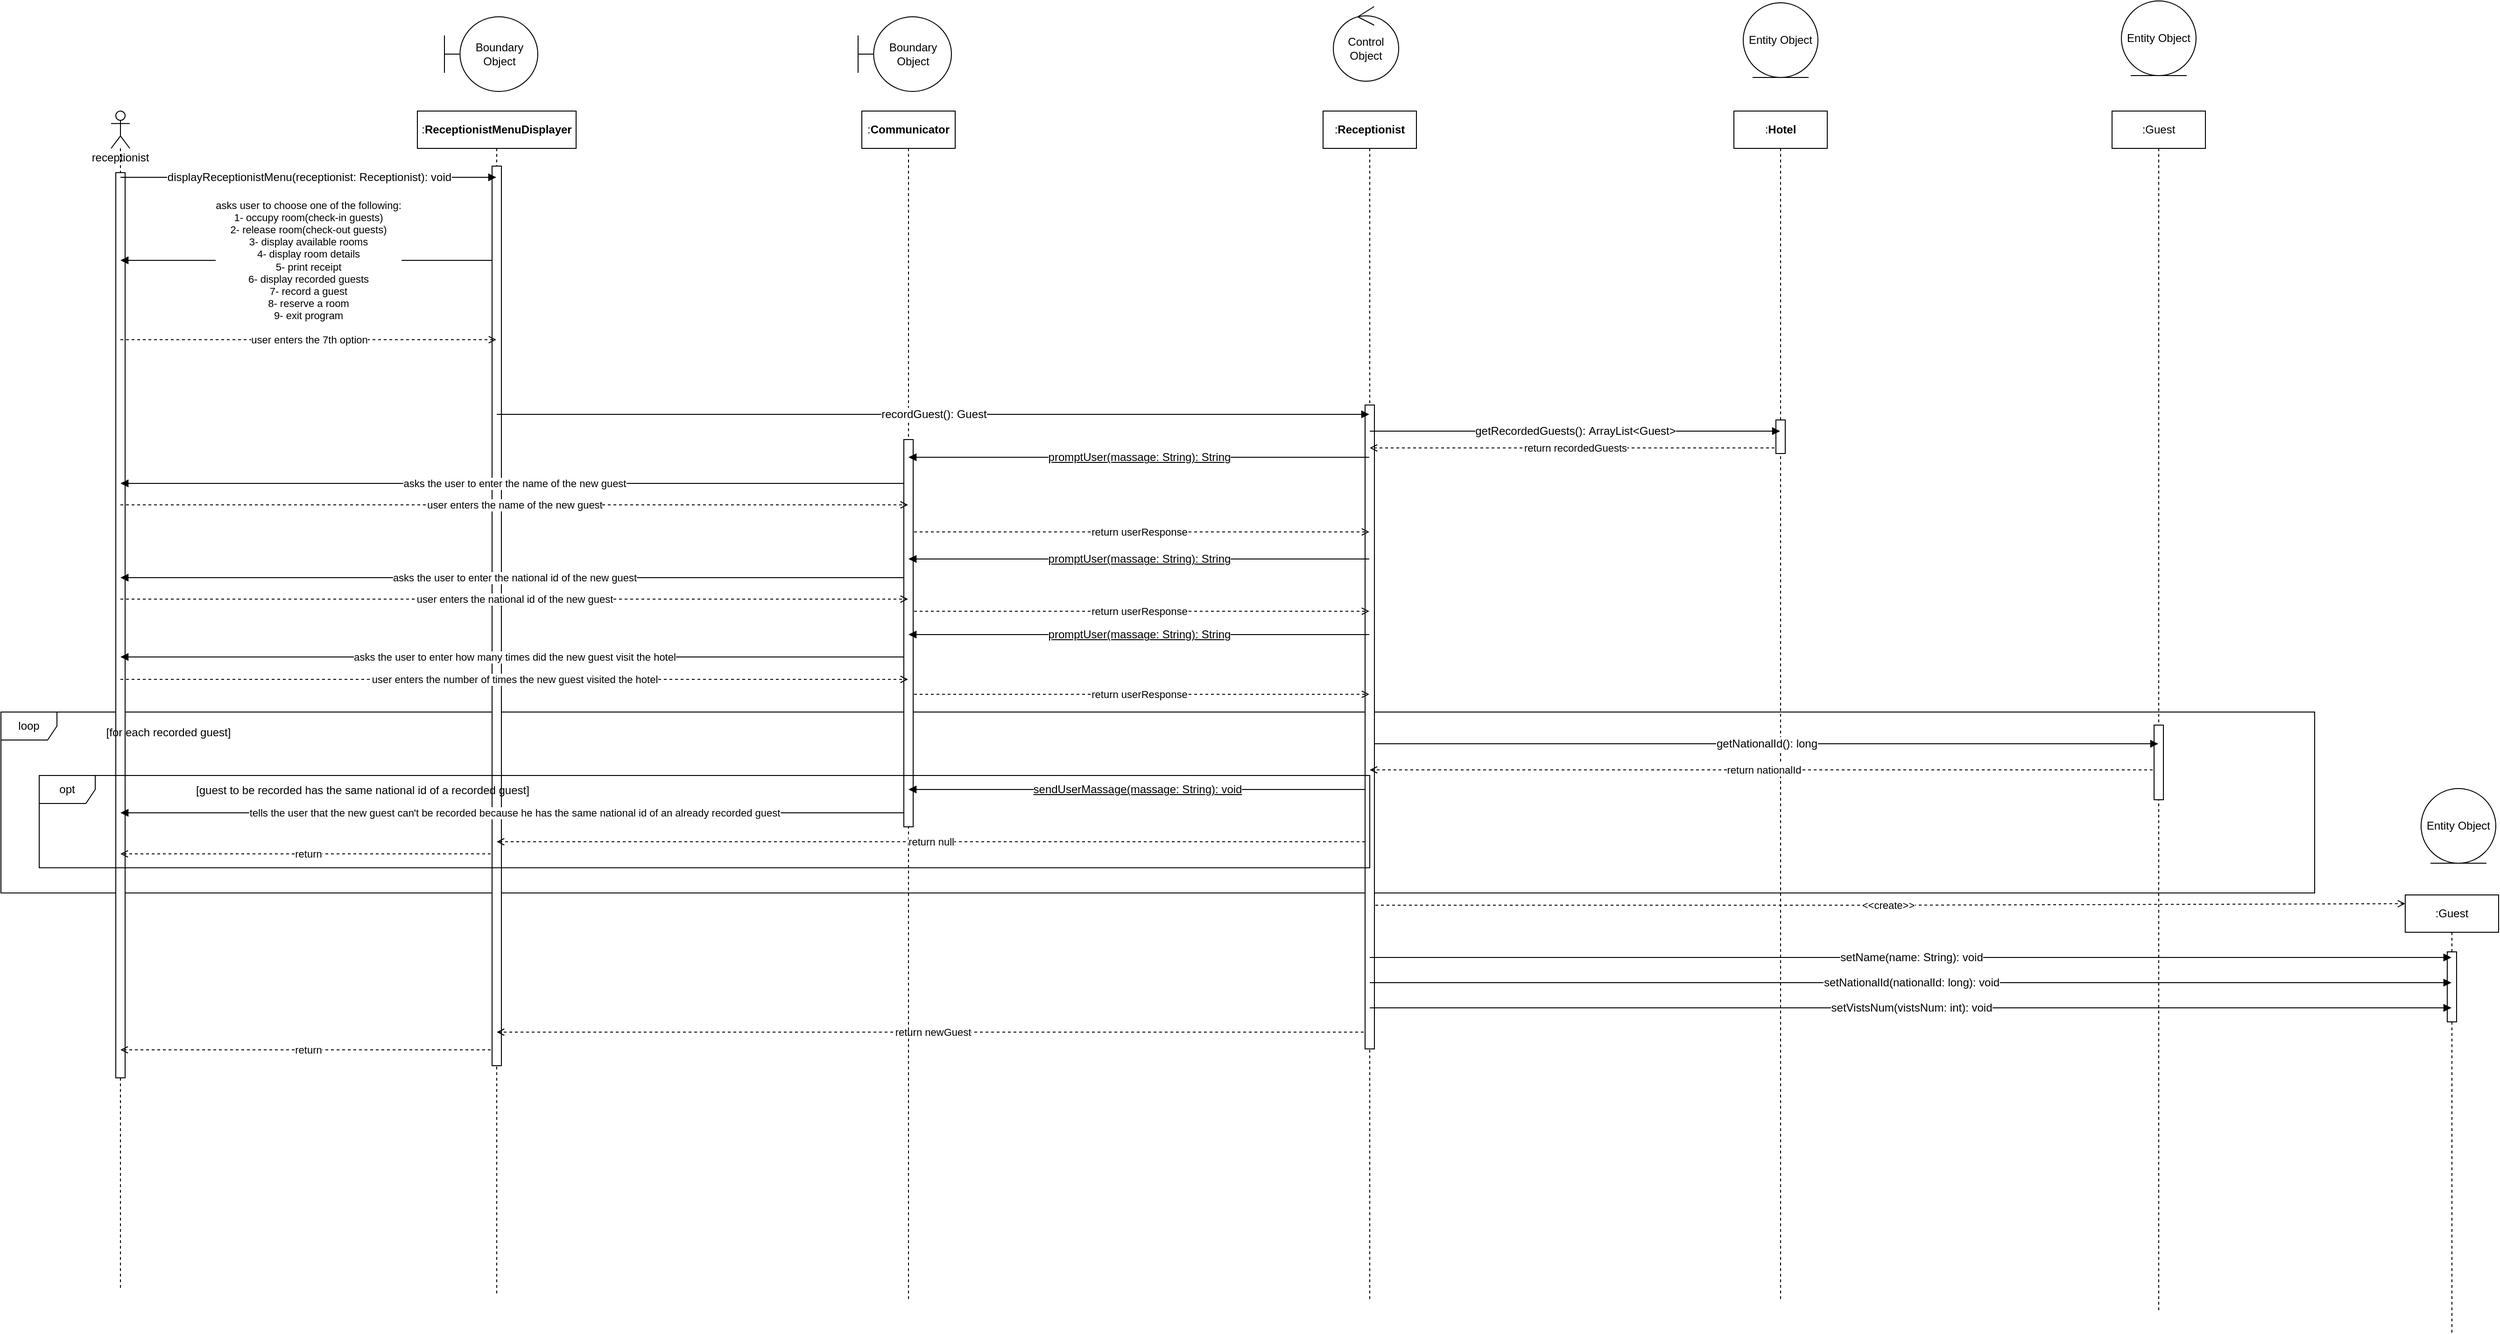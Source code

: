<mxfile version="20.2.3" type="device"><diagram id="dFAAl6t6QIHO_6dN-3qA" name="Page-1"><mxGraphModel dx="1640" dy="1590" grid="0" gridSize="10" guides="1" tooltips="1" connect="1" arrows="1" fold="1" page="0" pageScale="1" pageWidth="827" pageHeight="1169" math="0" shadow="0"><root><mxCell id="0"/><mxCell id="1" parent="0"/><mxCell id="ZeTOaAxYENpBC5luqBdN-8" value="loop" style="shape=umlFrame;whiteSpace=wrap;html=1;" parent="1" vertex="1"><mxGeometry x="-192" y="120" width="2478" height="193.846" as="geometry"/></mxCell><mxCell id="v7xhJGtDUIVpqHfvsUYS-1" value="receptionist" style="shape=umlLifeline;participant=umlActor;perimeter=lifelinePerimeter;whiteSpace=wrap;html=1;container=1;collapsible=0;recursiveResize=0;verticalAlign=top;spacingTop=36;outlineConnect=0;" parent="1" vertex="1"><mxGeometry x="-74" y="-524" width="20" height="1264" as="geometry"/></mxCell><mxCell id="v7xhJGtDUIVpqHfvsUYS-61" value="" style="html=1;points=[];perimeter=orthogonalPerimeter;" parent="v7xhJGtDUIVpqHfvsUYS-1" vertex="1"><mxGeometry x="5" y="66" width="10" height="970" as="geometry"/></mxCell><mxCell id="v7xhJGtDUIVpqHfvsUYS-8" value="asks user to&amp;nbsp;choose one of the following:&lt;br&gt;1- occupy room(check-in guests)&lt;br&gt;2- release room(check-out guests)&lt;br&gt;3- display available rooms&lt;br&gt;4- display room details&lt;br&gt;5- print receipt&lt;br&gt;6- display recorded guests&lt;br&gt;7- record a guest&lt;br&gt;8- reserve a room&lt;br&gt;9- exit program" style="edgeStyle=none;rounded=0;orthogonalLoop=1;jettySize=auto;html=1;endArrow=block;endFill=1;" parent="1" source="v7xhJGtDUIVpqHfvsUYS-2" target="v7xhJGtDUIVpqHfvsUYS-1" edge="1"><mxGeometry relative="1" as="geometry"><Array as="points"><mxPoint x="108" y="-364"/></Array></mxGeometry></mxCell><mxCell id="LUv6uxohKspOux-0zAZL-1" value="return" style="rounded=0;orthogonalLoop=1;jettySize=auto;html=1;dashed=1;endArrow=open;endFill=0;" parent="1" source="v7xhJGtDUIVpqHfvsUYS-2" target="v7xhJGtDUIVpqHfvsUYS-1" edge="1"><mxGeometry relative="1" as="geometry"><Array as="points"><mxPoint x="118" y="272"/></Array></mxGeometry></mxCell><mxCell id="LUv6uxohKspOux-0zAZL-2" value="return" style="edgeStyle=none;rounded=0;orthogonalLoop=1;jettySize=auto;html=1;dashed=1;endArrow=open;endFill=0;" parent="1" source="v7xhJGtDUIVpqHfvsUYS-2" target="v7xhJGtDUIVpqHfvsUYS-1" edge="1"><mxGeometry relative="1" as="geometry"><Array as="points"><mxPoint x="128" y="482"/></Array></mxGeometry></mxCell><mxCell id="v7xhJGtDUIVpqHfvsUYS-2" value=":&lt;span style=&quot;font-weight: 700;&quot;&gt;ReceptionistMenuDisplayer&lt;/span&gt;" style="shape=umlLifeline;perimeter=lifelinePerimeter;whiteSpace=wrap;html=1;container=1;collapsible=0;recursiveResize=0;outlineConnect=0;" parent="1" vertex="1"><mxGeometry x="254" y="-524" width="170" height="1268" as="geometry"/></mxCell><mxCell id="v7xhJGtDUIVpqHfvsUYS-62" value="" style="html=1;points=[];perimeter=orthogonalPerimeter;" parent="v7xhJGtDUIVpqHfvsUYS-2" vertex="1"><mxGeometry x="80" y="59" width="10" height="964" as="geometry"/></mxCell><mxCell id="v7xhJGtDUIVpqHfvsUYS-54" value="&amp;lt;&amp;lt;create&amp;gt;&amp;gt;" style="edgeStyle=none;rounded=0;orthogonalLoop=1;jettySize=auto;html=1;dashed=1;endArrow=open;endFill=0;entryX=0;entryY=0.02;entryDx=0;entryDy=0;entryPerimeter=0;" parent="1" source="v7xhJGtDUIVpqHfvsUYS-3" target="v7xhJGtDUIVpqHfvsUYS-53" edge="1"><mxGeometry relative="1" as="geometry"><mxPoint x="2380.187" y="653" as="targetPoint"/><Array as="points"><mxPoint x="1831" y="327"/></Array></mxGeometry></mxCell><mxCell id="v7xhJGtDUIVpqHfvsUYS-60" value="return newGuest" style="edgeStyle=none;rounded=0;orthogonalLoop=1;jettySize=auto;html=1;dashed=1;endArrow=open;endFill=0;" parent="1" source="v7xhJGtDUIVpqHfvsUYS-3" target="v7xhJGtDUIVpqHfvsUYS-2" edge="1"><mxGeometry relative="1" as="geometry"><Array as="points"><mxPoint x="843" y="463"/></Array></mxGeometry></mxCell><mxCell id="v7xhJGtDUIVpqHfvsUYS-3" value=":&lt;span style=&quot;font-weight: 700;&quot;&gt;Receptionist&lt;/span&gt;" style="shape=umlLifeline;perimeter=lifelinePerimeter;whiteSpace=wrap;html=1;container=1;collapsible=0;recursiveResize=0;outlineConnect=0;" parent="1" vertex="1"><mxGeometry x="1224" y="-524" width="100" height="1276" as="geometry"/></mxCell><mxCell id="v7xhJGtDUIVpqHfvsUYS-64" value="" style="html=1;points=[];perimeter=orthogonalPerimeter;" parent="v7xhJGtDUIVpqHfvsUYS-3" vertex="1"><mxGeometry x="45" y="315" width="10" height="690" as="geometry"/></mxCell><mxCell id="v7xhJGtDUIVpqHfvsUYS-14" value="asks the user to enter the name of the new guest" style="edgeStyle=none;rounded=0;orthogonalLoop=1;jettySize=auto;html=1;endArrow=block;endFill=1;" parent="1" source="v7xhJGtDUIVpqHfvsUYS-4" target="v7xhJGtDUIVpqHfvsUYS-1" edge="1"><mxGeometry relative="1" as="geometry"><Array as="points"><mxPoint x="407" y="-125"/></Array></mxGeometry></mxCell><mxCell id="v7xhJGtDUIVpqHfvsUYS-16" value="return userResponse" style="edgeStyle=none;rounded=0;orthogonalLoop=1;jettySize=auto;html=1;dashed=1;endArrow=open;endFill=0;" parent="1" source="v7xhJGtDUIVpqHfvsUYS-4" target="v7xhJGtDUIVpqHfvsUYS-3" edge="1"><mxGeometry relative="1" as="geometry"><Array as="points"><mxPoint x="1030" y="-73"/></Array></mxGeometry></mxCell><mxCell id="v7xhJGtDUIVpqHfvsUYS-18" value="asks the user to enter the national id of the new guest" style="edgeStyle=none;rounded=0;orthogonalLoop=1;jettySize=auto;html=1;endArrow=block;endFill=1;" parent="1" source="v7xhJGtDUIVpqHfvsUYS-4" target="v7xhJGtDUIVpqHfvsUYS-1" edge="1"><mxGeometry relative="1" as="geometry"><Array as="points"><mxPoint x="403" y="-24"/></Array></mxGeometry></mxCell><mxCell id="v7xhJGtDUIVpqHfvsUYS-20" value="return userResponse" style="edgeStyle=none;rounded=0;orthogonalLoop=1;jettySize=auto;html=1;dashed=1;endArrow=open;endFill=0;" parent="1" source="v7xhJGtDUIVpqHfvsUYS-4" target="v7xhJGtDUIVpqHfvsUYS-3" edge="1"><mxGeometry relative="1" as="geometry"><Array as="points"><mxPoint x="1001" y="12"/></Array></mxGeometry></mxCell><mxCell id="v7xhJGtDUIVpqHfvsUYS-23" value="asks the user to enter how many times did the new guest visit the hotel" style="edgeStyle=none;rounded=0;orthogonalLoop=1;jettySize=auto;html=1;endArrow=block;endFill=1;" parent="1" source="v7xhJGtDUIVpqHfvsUYS-4" target="v7xhJGtDUIVpqHfvsUYS-1" edge="1"><mxGeometry relative="1" as="geometry"><Array as="points"><mxPoint x="397" y="61"/></Array></mxGeometry></mxCell><mxCell id="v7xhJGtDUIVpqHfvsUYS-25" value="return userResponse" style="edgeStyle=none;rounded=0;orthogonalLoop=1;jettySize=auto;html=1;dashed=1;endArrow=open;endFill=0;" parent="1" source="v7xhJGtDUIVpqHfvsUYS-4" target="v7xhJGtDUIVpqHfvsUYS-3" edge="1"><mxGeometry relative="1" as="geometry"><Array as="points"><mxPoint x="1023" y="101"/></Array></mxGeometry></mxCell><mxCell id="ZeTOaAxYENpBC5luqBdN-5" value="tells the user that the new guest can't be recorded because he has the same national id of an already recorded guest" style="edgeStyle=none;rounded=0;orthogonalLoop=1;jettySize=auto;html=1;endArrow=block;endFill=1;" parent="1" source="v7xhJGtDUIVpqHfvsUYS-4" target="v7xhJGtDUIVpqHfvsUYS-1" edge="1"><mxGeometry relative="1" as="geometry"><Array as="points"><mxPoint x="358" y="228"/></Array></mxGeometry></mxCell><mxCell id="v7xhJGtDUIVpqHfvsUYS-4" value=":&lt;span style=&quot;font-weight: 700;&quot;&gt;Communicator&lt;/span&gt;" style="shape=umlLifeline;perimeter=lifelinePerimeter;whiteSpace=wrap;html=1;container=1;collapsible=0;recursiveResize=0;outlineConnect=0;" parent="1" vertex="1"><mxGeometry x="730" y="-524" width="100" height="1273" as="geometry"/></mxCell><mxCell id="v7xhJGtDUIVpqHfvsUYS-63" value="" style="html=1;points=[];perimeter=orthogonalPerimeter;" parent="v7xhJGtDUIVpqHfvsUYS-4" vertex="1"><mxGeometry x="45" y="352" width="10" height="415" as="geometry"/></mxCell><mxCell id="v7xhJGtDUIVpqHfvsUYS-12" value="return recordedGuests" style="edgeStyle=none;rounded=0;orthogonalLoop=1;jettySize=auto;html=1;endArrow=open;endFill=0;dashed=1;" parent="1" source="v7xhJGtDUIVpqHfvsUYS-5" target="v7xhJGtDUIVpqHfvsUYS-3" edge="1"><mxGeometry relative="1" as="geometry"><Array as="points"><mxPoint x="1476" y="-163"/></Array></mxGeometry></mxCell><mxCell id="v7xhJGtDUIVpqHfvsUYS-5" value=":&lt;span style=&quot;font-weight: 700;&quot;&gt;Hotel&lt;/span&gt;" style="shape=umlLifeline;perimeter=lifelinePerimeter;whiteSpace=wrap;html=1;container=1;collapsible=0;recursiveResize=0;outlineConnect=0;" parent="1" vertex="1"><mxGeometry x="1664" y="-524" width="100" height="1276" as="geometry"/></mxCell><mxCell id="v7xhJGtDUIVpqHfvsUYS-65" value="" style="html=1;points=[];perimeter=orthogonalPerimeter;" parent="v7xhJGtDUIVpqHfvsUYS-5" vertex="1"><mxGeometry x="45" y="331" width="10" height="36" as="geometry"/></mxCell><mxCell id="v7xhJGtDUIVpqHfvsUYS-53" value=":Guest" style="shape=umlLifeline;perimeter=lifelinePerimeter;whiteSpace=wrap;html=1;container=1;collapsible=0;recursiveResize=0;outlineConnect=0;" parent="1" vertex="1"><mxGeometry x="2383" y="316" width="100" height="469" as="geometry"/></mxCell><mxCell id="v7xhJGtDUIVpqHfvsUYS-66" value="" style="html=1;points=[];perimeter=orthogonalPerimeter;" parent="v7xhJGtDUIVpqHfvsUYS-53" vertex="1"><mxGeometry x="45" y="61" width="10" height="75" as="geometry"/></mxCell><mxCell id="v7xhJGtDUIVpqHfvsUYS-19" value="user enters the national id of the new guest" style="edgeStyle=none;rounded=0;orthogonalLoop=1;jettySize=auto;html=1;endArrow=open;endFill=0;dashed=1;" parent="1" source="v7xhJGtDUIVpqHfvsUYS-1" target="v7xhJGtDUIVpqHfvsUYS-4" edge="1"><mxGeometry relative="1" as="geometry"><Array as="points"><mxPoint x="365" y="-1"/></Array></mxGeometry></mxCell><mxCell id="v7xhJGtDUIVpqHfvsUYS-24" value="user enters the number of times the new guest visited the hotel" style="edgeStyle=none;rounded=0;orthogonalLoop=1;jettySize=auto;html=1;endArrow=open;endFill=0;dashed=1;" parent="1" source="v7xhJGtDUIVpqHfvsUYS-1" target="v7xhJGtDUIVpqHfvsUYS-4" edge="1"><mxGeometry relative="1" as="geometry"><Array as="points"><mxPoint x="354" y="85"/></Array></mxGeometry></mxCell><mxCell id="v7xhJGtDUIVpqHfvsUYS-15" value="user enters the name of the new guest" style="edgeStyle=none;rounded=0;orthogonalLoop=1;jettySize=auto;html=1;endArrow=open;endFill=0;dashed=1;" parent="1" source="v7xhJGtDUIVpqHfvsUYS-1" target="v7xhJGtDUIVpqHfvsUYS-4" edge="1"><mxGeometry relative="1" as="geometry"><Array as="points"><mxPoint x="356" y="-102"/></Array></mxGeometry></mxCell><mxCell id="v7xhJGtDUIVpqHfvsUYS-9" value="user enters the 7th option" style="edgeStyle=none;rounded=0;orthogonalLoop=1;jettySize=auto;html=1;endArrow=open;endFill=0;dashed=1;" parent="1" source="v7xhJGtDUIVpqHfvsUYS-1" target="v7xhJGtDUIVpqHfvsUYS-2" edge="1"><mxGeometry relative="1" as="geometry"><Array as="points"><mxPoint x="145" y="-279"/></Array></mxGeometry></mxCell><mxCell id="v7xhJGtDUIVpqHfvsUYS-7" value="&lt;span style=&quot;font-size: 12px; text-align: left;&quot;&gt;displayReceptionistMenu(receptionist:&amp;nbsp;Receptionist):&amp;nbsp;void&lt;/span&gt;" style="rounded=0;orthogonalLoop=1;jettySize=auto;html=1;endArrow=block;endFill=1;" parent="1" source="v7xhJGtDUIVpqHfvsUYS-1" target="v7xhJGtDUIVpqHfvsUYS-2" edge="1"><mxGeometry relative="1" as="geometry"><mxPoint x="250" y="606.0" as="targetPoint"/><Array as="points"><mxPoint x="135" y="-453"/></Array></mxGeometry></mxCell><mxCell id="v7xhJGtDUIVpqHfvsUYS-13" value="&lt;span style=&quot;font-size: 12px; text-align: left; text-decoration-line: underline;&quot;&gt;promptUser(massage:&amp;nbsp;String):&amp;nbsp;String&lt;/span&gt;" style="edgeStyle=none;rounded=0;orthogonalLoop=1;jettySize=auto;html=1;endArrow=block;endFill=1;" parent="1" source="v7xhJGtDUIVpqHfvsUYS-3" target="v7xhJGtDUIVpqHfvsUYS-4" edge="1"><mxGeometry relative="1" as="geometry"><Array as="points"><mxPoint x="1046" y="-153"/></Array></mxGeometry></mxCell><mxCell id="v7xhJGtDUIVpqHfvsUYS-17" value="&lt;span style=&quot;font-size: 12px; text-align: left; text-decoration-line: underline;&quot;&gt;promptUser(massage:&amp;nbsp;String):&amp;nbsp;String&lt;/span&gt;" style="edgeStyle=none;rounded=0;orthogonalLoop=1;jettySize=auto;html=1;endArrow=block;endFill=1;" parent="1" source="v7xhJGtDUIVpqHfvsUYS-3" target="v7xhJGtDUIVpqHfvsUYS-4" edge="1"><mxGeometry relative="1" as="geometry"><Array as="points"><mxPoint x="972" y="-44"/></Array></mxGeometry></mxCell><mxCell id="v7xhJGtDUIVpqHfvsUYS-22" value="&lt;span style=&quot;font-size: 12px; text-align: left; text-decoration-line: underline;&quot;&gt;promptUser(massage:&amp;nbsp;String):&amp;nbsp;String&lt;/span&gt;" style="edgeStyle=none;rounded=0;orthogonalLoop=1;jettySize=auto;html=1;endArrow=block;endFill=1;" parent="1" source="v7xhJGtDUIVpqHfvsUYS-3" target="v7xhJGtDUIVpqHfvsUYS-4" edge="1"><mxGeometry relative="1" as="geometry"><Array as="points"><mxPoint x="989" y="37"/></Array></mxGeometry></mxCell><mxCell id="v7xhJGtDUIVpqHfvsUYS-10" value="&lt;span style=&quot;font-size: 12px; text-align: left;&quot;&gt;recordGuest(): Guest&lt;/span&gt;" style="edgeStyle=none;rounded=0;orthogonalLoop=1;jettySize=auto;html=1;endArrow=block;endFill=1;" parent="1" source="v7xhJGtDUIVpqHfvsUYS-2" target="v7xhJGtDUIVpqHfvsUYS-3" edge="1"><mxGeometry relative="1" as="geometry"><Array as="points"><mxPoint x="743" y="-199"/></Array></mxGeometry></mxCell><mxCell id="v7xhJGtDUIVpqHfvsUYS-11" value="&lt;span style=&quot;font-size: 12px; text-align: left;&quot;&gt;getRecordedGuests():&amp;nbsp;ArrayList&amp;lt;Guest&amp;gt;&lt;/span&gt;" style="edgeStyle=none;rounded=0;orthogonalLoop=1;jettySize=auto;html=1;endArrow=block;endFill=1;" parent="1" source="v7xhJGtDUIVpqHfvsUYS-3" target="v7xhJGtDUIVpqHfvsUYS-5" edge="1"><mxGeometry relative="1" as="geometry"><Array as="points"><mxPoint x="1491" y="-181"/></Array></mxGeometry></mxCell><mxCell id="v7xhJGtDUIVpqHfvsUYS-55" value="&lt;span style=&quot;font-size: 12px; text-align: left;&quot;&gt;setName(name:&amp;nbsp;String): void&lt;/span&gt;" style="edgeStyle=none;rounded=0;orthogonalLoop=1;jettySize=auto;html=1;endArrow=block;endFill=1;" parent="1" source="v7xhJGtDUIVpqHfvsUYS-3" target="v7xhJGtDUIVpqHfvsUYS-53" edge="1"><mxGeometry relative="1" as="geometry"><Array as="points"><mxPoint x="1838" y="383"/></Array></mxGeometry></mxCell><mxCell id="v7xhJGtDUIVpqHfvsUYS-56" value="&lt;span style=&quot;font-size: 12px; text-align: left;&quot;&gt;setNationalId(nationalId:&amp;nbsp;long): void&lt;/span&gt;" style="edgeStyle=none;rounded=0;orthogonalLoop=1;jettySize=auto;html=1;endArrow=block;endFill=1;" parent="1" source="v7xhJGtDUIVpqHfvsUYS-3" target="v7xhJGtDUIVpqHfvsUYS-53" edge="1"><mxGeometry relative="1" as="geometry"><Array as="points"><mxPoint x="1843" y="410"/></Array></mxGeometry></mxCell><mxCell id="v7xhJGtDUIVpqHfvsUYS-57" value="&lt;span style=&quot;font-size: 12px; text-align: left;&quot;&gt;setVistsNum(vistsNum: int): void&lt;/span&gt;" style="edgeStyle=none;rounded=0;orthogonalLoop=1;jettySize=auto;html=1;endArrow=block;endFill=1;" parent="1" source="v7xhJGtDUIVpqHfvsUYS-3" target="v7xhJGtDUIVpqHfvsUYS-53" edge="1"><mxGeometry relative="1" as="geometry"><Array as="points"><mxPoint x="1839" y="437"/></Array></mxGeometry></mxCell><mxCell id="v7xhJGtDUIVpqHfvsUYS-67" value="Boundary Object" style="shape=umlBoundary;whiteSpace=wrap;html=1;" parent="1" vertex="1"><mxGeometry x="283" y="-625" width="100" height="80" as="geometry"/></mxCell><mxCell id="v7xhJGtDUIVpqHfvsUYS-68" value="Boundary Object" style="shape=umlBoundary;whiteSpace=wrap;html=1;" parent="1" vertex="1"><mxGeometry x="726" y="-625" width="100" height="80" as="geometry"/></mxCell><mxCell id="v7xhJGtDUIVpqHfvsUYS-69" value="Control Object" style="ellipse;shape=umlControl;whiteSpace=wrap;html=1;" parent="1" vertex="1"><mxGeometry x="1235" y="-636" width="70" height="80" as="geometry"/></mxCell><mxCell id="v7xhJGtDUIVpqHfvsUYS-70" value="Entity Object" style="ellipse;shape=umlEntity;whiteSpace=wrap;html=1;" parent="1" vertex="1"><mxGeometry x="1674" y="-640" width="80" height="80" as="geometry"/></mxCell><mxCell id="v7xhJGtDUIVpqHfvsUYS-71" value="Entity Object" style="ellipse;shape=umlEntity;whiteSpace=wrap;html=1;" parent="1" vertex="1"><mxGeometry x="2400" y="202" width="80" height="80" as="geometry"/></mxCell><mxCell id="ZeTOaAxYENpBC5luqBdN-3" value="return nationalId" style="edgeStyle=none;rounded=0;orthogonalLoop=1;jettySize=auto;html=1;endArrow=open;endFill=0;dashed=1;" parent="1" source="ZeTOaAxYENpBC5luqBdN-1" target="v7xhJGtDUIVpqHfvsUYS-3" edge="1"><mxGeometry relative="1" as="geometry"><Array as="points"><mxPoint x="1707" y="182"/></Array></mxGeometry></mxCell><mxCell id="ZeTOaAxYENpBC5luqBdN-1" value=":Guest" style="shape=umlLifeline;perimeter=lifelinePerimeter;whiteSpace=wrap;html=1;container=1;collapsible=0;recursiveResize=0;outlineConnect=0;" parent="1" vertex="1"><mxGeometry x="2069" y="-524" width="100" height="1286" as="geometry"/></mxCell><mxCell id="ZeTOaAxYENpBC5luqBdN-7" value="" style="html=1;points=[];perimeter=orthogonalPerimeter;" parent="ZeTOaAxYENpBC5luqBdN-1" vertex="1"><mxGeometry x="45" y="658" width="10" height="80" as="geometry"/></mxCell><mxCell id="ZeTOaAxYENpBC5luqBdN-2" value="&lt;span style=&quot;font-size: 12px; text-align: left;&quot;&gt;getNationalId(): long&lt;/span&gt;" style="rounded=0;orthogonalLoop=1;jettySize=auto;html=1;endArrow=block;endFill=1;" parent="1" source="v7xhJGtDUIVpqHfvsUYS-64" target="ZeTOaAxYENpBC5luqBdN-1" edge="1"><mxGeometry relative="1" as="geometry"><Array as="points"><mxPoint x="1685" y="154"/></Array></mxGeometry></mxCell><mxCell id="ZeTOaAxYENpBC5luqBdN-4" value="&lt;span style=&quot;font-size: 12px; text-align: left; text-decoration-line: underline;&quot;&gt;sendUserMassage(massage: String): void&lt;/span&gt;" style="edgeStyle=none;rounded=0;orthogonalLoop=1;jettySize=auto;html=1;endArrow=block;endFill=1;" parent="1" source="v7xhJGtDUIVpqHfvsUYS-64" target="v7xhJGtDUIVpqHfvsUYS-4" edge="1"><mxGeometry relative="1" as="geometry"><Array as="points"><mxPoint x="1005" y="203"/></Array></mxGeometry></mxCell><mxCell id="ZeTOaAxYENpBC5luqBdN-6" value="return null" style="edgeStyle=none;rounded=0;orthogonalLoop=1;jettySize=auto;html=1;endArrow=open;endFill=0;dashed=1;" parent="1" source="v7xhJGtDUIVpqHfvsUYS-64" target="v7xhJGtDUIVpqHfvsUYS-2" edge="1"><mxGeometry relative="1" as="geometry"><Array as="points"><mxPoint x="788" y="259"/></Array></mxGeometry></mxCell><mxCell id="ZeTOaAxYENpBC5luqBdN-9" value="Entity Object" style="ellipse;shape=umlEntity;whiteSpace=wrap;html=1;" parent="1" vertex="1"><mxGeometry x="2079" y="-642" width="80" height="80" as="geometry"/></mxCell><mxCell id="ZeTOaAxYENpBC5luqBdN-10" value="[for each recorded guest]" style="text;html=1;align=center;verticalAlign=middle;resizable=0;points=[];autosize=1;strokeColor=none;fillColor=none;" parent="1" vertex="1"><mxGeometry x="-88.323" y="129.17" width="151" height="26" as="geometry"/></mxCell><mxCell id="ZeTOaAxYENpBC5luqBdN-15" value="" style="group" parent="1" vertex="1" connectable="0"><mxGeometry x="-151" y="188" width="1425" height="98.92" as="geometry"/></mxCell><mxCell id="ZeTOaAxYENpBC5luqBdN-14" value="[guest to be recorded has the same national id of a recorded guest]" style="text;html=1;align=center;verticalAlign=middle;resizable=0;points=[];autosize=1;strokeColor=none;fillColor=none;" parent="ZeTOaAxYENpBC5luqBdN-15" vertex="1"><mxGeometry x="158.071" y="2.968" width="375" height="26" as="geometry"/></mxCell><mxCell id="ZeTOaAxYENpBC5luqBdN-13" value="opt" style="shape=umlFrame;whiteSpace=wrap;html=1;" parent="ZeTOaAxYENpBC5luqBdN-15" vertex="1"><mxGeometry width="1425" height="98.92" as="geometry"/></mxCell></root></mxGraphModel></diagram></mxfile>
